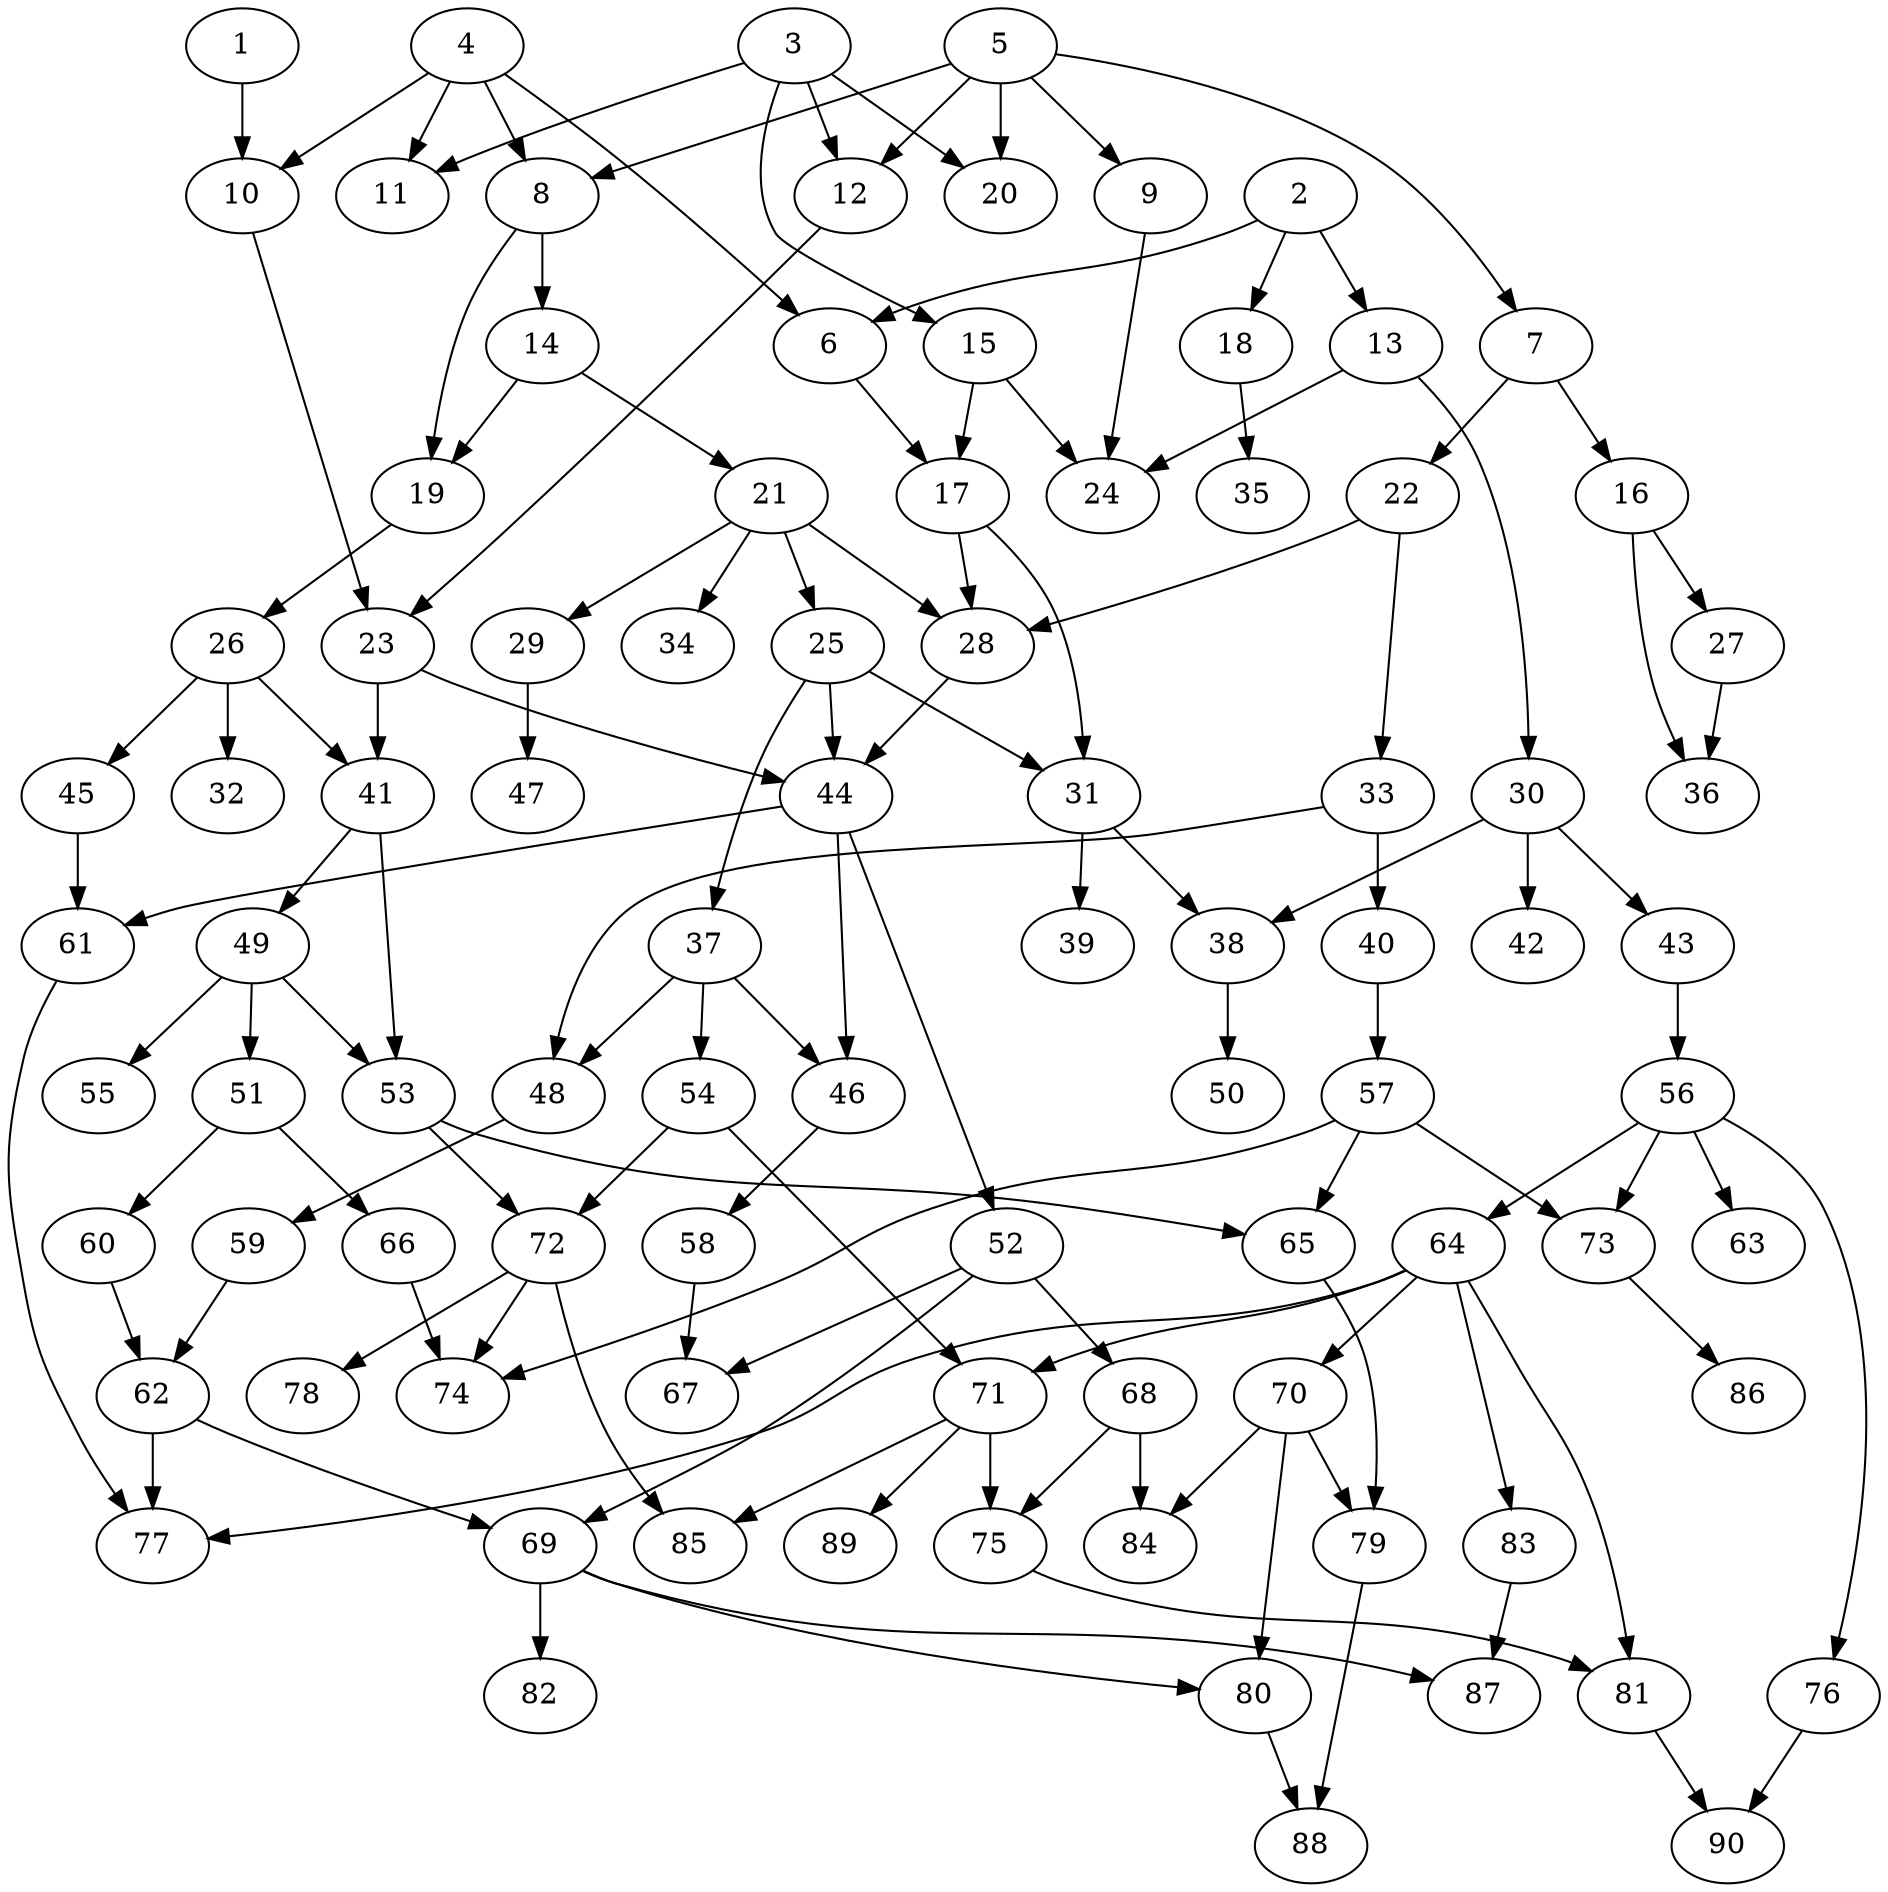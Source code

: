 // DAG automatically generated by daggen at Wed Apr 12 12:22:21 2017
// ./daggen --dot -n 90 --jump=3 --fat=0.4 --regularity=0.4 --density=0.4 
digraph G {
  1 [size="40797570653", alpha="0.00"]
  1 -> 10 [size ="838860800"]
  2 [size="231928233984", alpha="0.08"]
  2 -> 6 [size ="301989888"]
  2 -> 13 [size ="301989888"]
  2 -> 18 [size ="301989888"]
  3 [size="134217728000", alpha="0.17"]
  3 -> 11 [size ="209715200"]
  3 -> 12 [size ="209715200"]
  3 -> 15 [size ="209715200"]
  3 -> 20 [size ="209715200"]
  4 [size="808267297", alpha="0.10"]
  4 -> 6 [size ="75497472"]
  4 -> 8 [size ="75497472"]
  4 -> 10 [size ="75497472"]
  4 -> 11 [size ="75497472"]
  5 [size="68719476736", alpha="0.18"]
  5 -> 7 [size ="134217728"]
  5 -> 8 [size ="134217728"]
  5 -> 9 [size ="134217728"]
  5 -> 12 [size ="134217728"]
  5 -> 20 [size ="134217728"]
  6 [size="12559317236", alpha="0.00"]
  6 -> 17 [size ="536870912"]
  7 [size="1925882981", alpha="0.04"]
  7 -> 16 [size ="75497472"]
  7 -> 22 [size ="75497472"]
  8 [size="22237465332", alpha="0.20"]
  8 -> 14 [size ="33554432"]
  8 -> 19 [size ="33554432"]
  9 [size="3539814704", alpha="0.13"]
  9 -> 24 [size ="75497472"]
  10 [size="243320552488", alpha="0.02"]
  10 -> 23 [size ="536870912"]
  11 [size="8589934592", alpha="0.05"]
  12 [size="889734877772", alpha="0.00"]
  12 -> 23 [size ="536870912"]
  13 [size="7420276912", alpha="0.12"]
  13 -> 24 [size ="679477248"]
  13 -> 30 [size ="679477248"]
  14 [size="61480825248", alpha="0.09"]
  14 -> 19 [size ="134217728"]
  14 -> 21 [size ="134217728"]
  15 [size="107813893161", alpha="0.12"]
  15 -> 17 [size ="301989888"]
  15 -> 24 [size ="301989888"]
  16 [size="231928233984", alpha="0.13"]
  16 -> 27 [size ="301989888"]
  16 -> 36 [size ="301989888"]
  17 [size="2952439112", alpha="0.17"]
  17 -> 28 [size ="75497472"]
  17 -> 31 [size ="75497472"]
  18 [size="351657662096", alpha="0.16"]
  18 -> 35 [size ="536870912"]
  19 [size="47539599938", alpha="0.15"]
  19 -> 26 [size ="838860800"]
  20 [size="782757789696", alpha="0.15"]
  21 [size="782757789696", alpha="0.04"]
  21 -> 25 [size ="679477248"]
  21 -> 28 [size ="679477248"]
  21 -> 29 [size ="679477248"]
  21 -> 34 [size ="679477248"]
  22 [size="1075266847874", alpha="0.07"]
  22 -> 28 [size ="679477248"]
  22 -> 33 [size ="679477248"]
  23 [size="17658933817", alpha="0.11"]
  23 -> 41 [size ="33554432"]
  23 -> 44 [size ="33554432"]
  24 [size="490788907804", alpha="0.17"]
  25 [size="1070994998", alpha="0.15"]
  25 -> 31 [size ="33554432"]
  25 -> 37 [size ="33554432"]
  25 -> 44 [size ="33554432"]
  26 [size="633862193068", alpha="0.15"]
  26 -> 32 [size ="536870912"]
  26 -> 41 [size ="536870912"]
  26 -> 45 [size ="536870912"]
  27 [size="231928233984", alpha="0.08"]
  27 -> 36 [size ="301989888"]
  28 [size="134217728000", alpha="0.05"]
  28 -> 44 [size ="209715200"]
  29 [size="23769632468", alpha="0.13"]
  29 -> 47 [size ="679477248"]
  30 [size="2951456240", alpha="0.09"]
  30 -> 38 [size ="209715200"]
  30 -> 42 [size ="209715200"]
  30 -> 43 [size ="209715200"]
  31 [size="12395319859", alpha="0.02"]
  31 -> 38 [size ="209715200"]
  31 -> 39 [size ="209715200"]
  32 [size="134217728000", alpha="0.09"]
  33 [size="505672500483", alpha="0.07"]
  33 -> 40 [size ="411041792"]
  33 -> 48 [size ="411041792"]
  34 [size="258669432484", alpha="0.18"]
  35 [size="134217728000", alpha="0.15"]
  36 [size="549755813888", alpha="0.10"]
  37 [size="1073741824000", alpha="0.07"]
  37 -> 46 [size ="838860800"]
  37 -> 48 [size ="838860800"]
  37 -> 54 [size ="838860800"]
  38 [size="178991628965", alpha="0.20"]
  38 -> 50 [size ="411041792"]
  39 [size="39482169771", alpha="0.09"]
  40 [size="11178198375", alpha="0.12"]
  40 -> 57 [size ="838860800"]
  41 [size="254875227419", alpha="0.04"]
  41 -> 49 [size ="679477248"]
  41 -> 53 [size ="679477248"]
  42 [size="782757789696", alpha="0.04"]
  43 [size="245700783336", alpha="0.03"]
  43 -> 56 [size ="301989888"]
  44 [size="1381919953078", alpha="0.17"]
  44 -> 46 [size ="838860800"]
  44 -> 52 [size ="838860800"]
  44 -> 61 [size ="838860800"]
  45 [size="16921680326", alpha="0.01"]
  45 -> 61 [size ="301989888"]
  46 [size="321746700", alpha="0.02"]
  46 -> 58 [size ="33554432"]
  47 [size="10579374590", alpha="0.16"]
  48 [size="68719476736", alpha="0.01"]
  48 -> 59 [size ="134217728"]
  49 [size="10526220727", alpha="0.09"]
  49 -> 51 [size ="411041792"]
  49 -> 53 [size ="411041792"]
  49 -> 55 [size ="411041792"]
  50 [size="88103606160", alpha="0.15"]
  51 [size="782757789696", alpha="0.14"]
  51 -> 60 [size ="679477248"]
  51 -> 66 [size ="679477248"]
  52 [size="12985024290", alpha="0.20"]
  52 -> 67 [size ="301989888"]
  52 -> 68 [size ="301989888"]
  52 -> 69 [size ="301989888"]
  53 [size="231928233984", alpha="0.10"]
  53 -> 65 [size ="301989888"]
  53 -> 72 [size ="301989888"]
  54 [size="6326488550", alpha="0.12"]
  54 -> 71 [size ="536870912"]
  54 -> 72 [size ="536870912"]
  55 [size="29244442083", alpha="0.09"]
  56 [size="22724189568", alpha="0.04"]
  56 -> 63 [size ="411041792"]
  56 -> 64 [size ="411041792"]
  56 -> 73 [size ="411041792"]
  56 -> 76 [size ="411041792"]
  57 [size="28991029248", alpha="0.09"]
  57 -> 65 [size ="75497472"]
  57 -> 73 [size ="75497472"]
  57 -> 74 [size ="75497472"]
  58 [size="18421380906", alpha="0.17"]
  58 -> 67 [size ="33554432"]
  59 [size="351913785071", alpha="0.09"]
  59 -> 62 [size ="838860800"]
  60 [size="5765486234", alpha="0.05"]
  60 -> 62 [size ="536870912"]
  61 [size="782757789696", alpha="0.12"]
  61 -> 77 [size ="679477248"]
  62 [size="231928233984", alpha="0.15"]
  62 -> 69 [size ="301989888"]
  62 -> 77 [size ="301989888"]
  63 [size="231928233984", alpha="0.02"]
  64 [size="231928233984", alpha="0.13"]
  64 -> 70 [size ="301989888"]
  64 -> 71 [size ="301989888"]
  64 -> 77 [size ="301989888"]
  64 -> 81 [size ="301989888"]
  64 -> 83 [size ="301989888"]
  65 [size="134217728000", alpha="0.08"]
  65 -> 79 [size ="209715200"]
  66 [size="3210119473", alpha="0.04"]
  66 -> 74 [size ="134217728"]
  67 [size="262981277532", alpha="0.04"]
  68 [size="8461121328", alpha="0.12"]
  68 -> 75 [size ="679477248"]
  68 -> 84 [size ="679477248"]
  69 [size="189764510358", alpha="0.02"]
  69 -> 80 [size ="411041792"]
  69 -> 82 [size ="411041792"]
  69 -> 87 [size ="411041792"]
  70 [size="231928233984", alpha="0.00"]
  70 -> 79 [size ="301989888"]
  70 -> 80 [size ="301989888"]
  70 -> 84 [size ="301989888"]
  71 [size="391550771", alpha="0.10"]
  71 -> 75 [size ="33554432"]
  71 -> 85 [size ="33554432"]
  71 -> 89 [size ="33554432"]
  72 [size="480579648744", alpha="0.02"]
  72 -> 74 [size ="536870912"]
  72 -> 78 [size ="536870912"]
  72 -> 85 [size ="536870912"]
  73 [size="231928233984", alpha="0.15"]
  73 -> 86 [size ="301989888"]
  74 [size="15423511929", alpha="0.18"]
  75 [size="231928233984", alpha="0.07"]
  75 -> 81 [size ="301989888"]
  76 [size="403736744418", alpha="0.04"]
  76 -> 90 [size ="411041792"]
  77 [size="8843628266", alpha="0.05"]
  78 [size="6052115430", alpha="0.11"]
  79 [size="96697639356", alpha="0.00"]
  79 -> 88 [size ="134217728"]
  80 [size="330656581651", alpha="0.07"]
  80 -> 88 [size ="679477248"]
  81 [size="134217728000", alpha="0.18"]
  81 -> 90 [size ="209715200"]
  82 [size="1937074241", alpha="0.19"]
  83 [size="24939538707", alpha="0.05"]
  83 -> 87 [size ="411041792"]
  84 [size="6464601559", alpha="0.04"]
  85 [size="134217728000", alpha="0.18"]
  86 [size="34777951214", alpha="0.06"]
  87 [size="8589934592", alpha="0.19"]
  88 [size="549755813888", alpha="0.02"]
  89 [size="8589934592", alpha="0.09"]
  90 [size="134217728000", alpha="0.20"]
}
